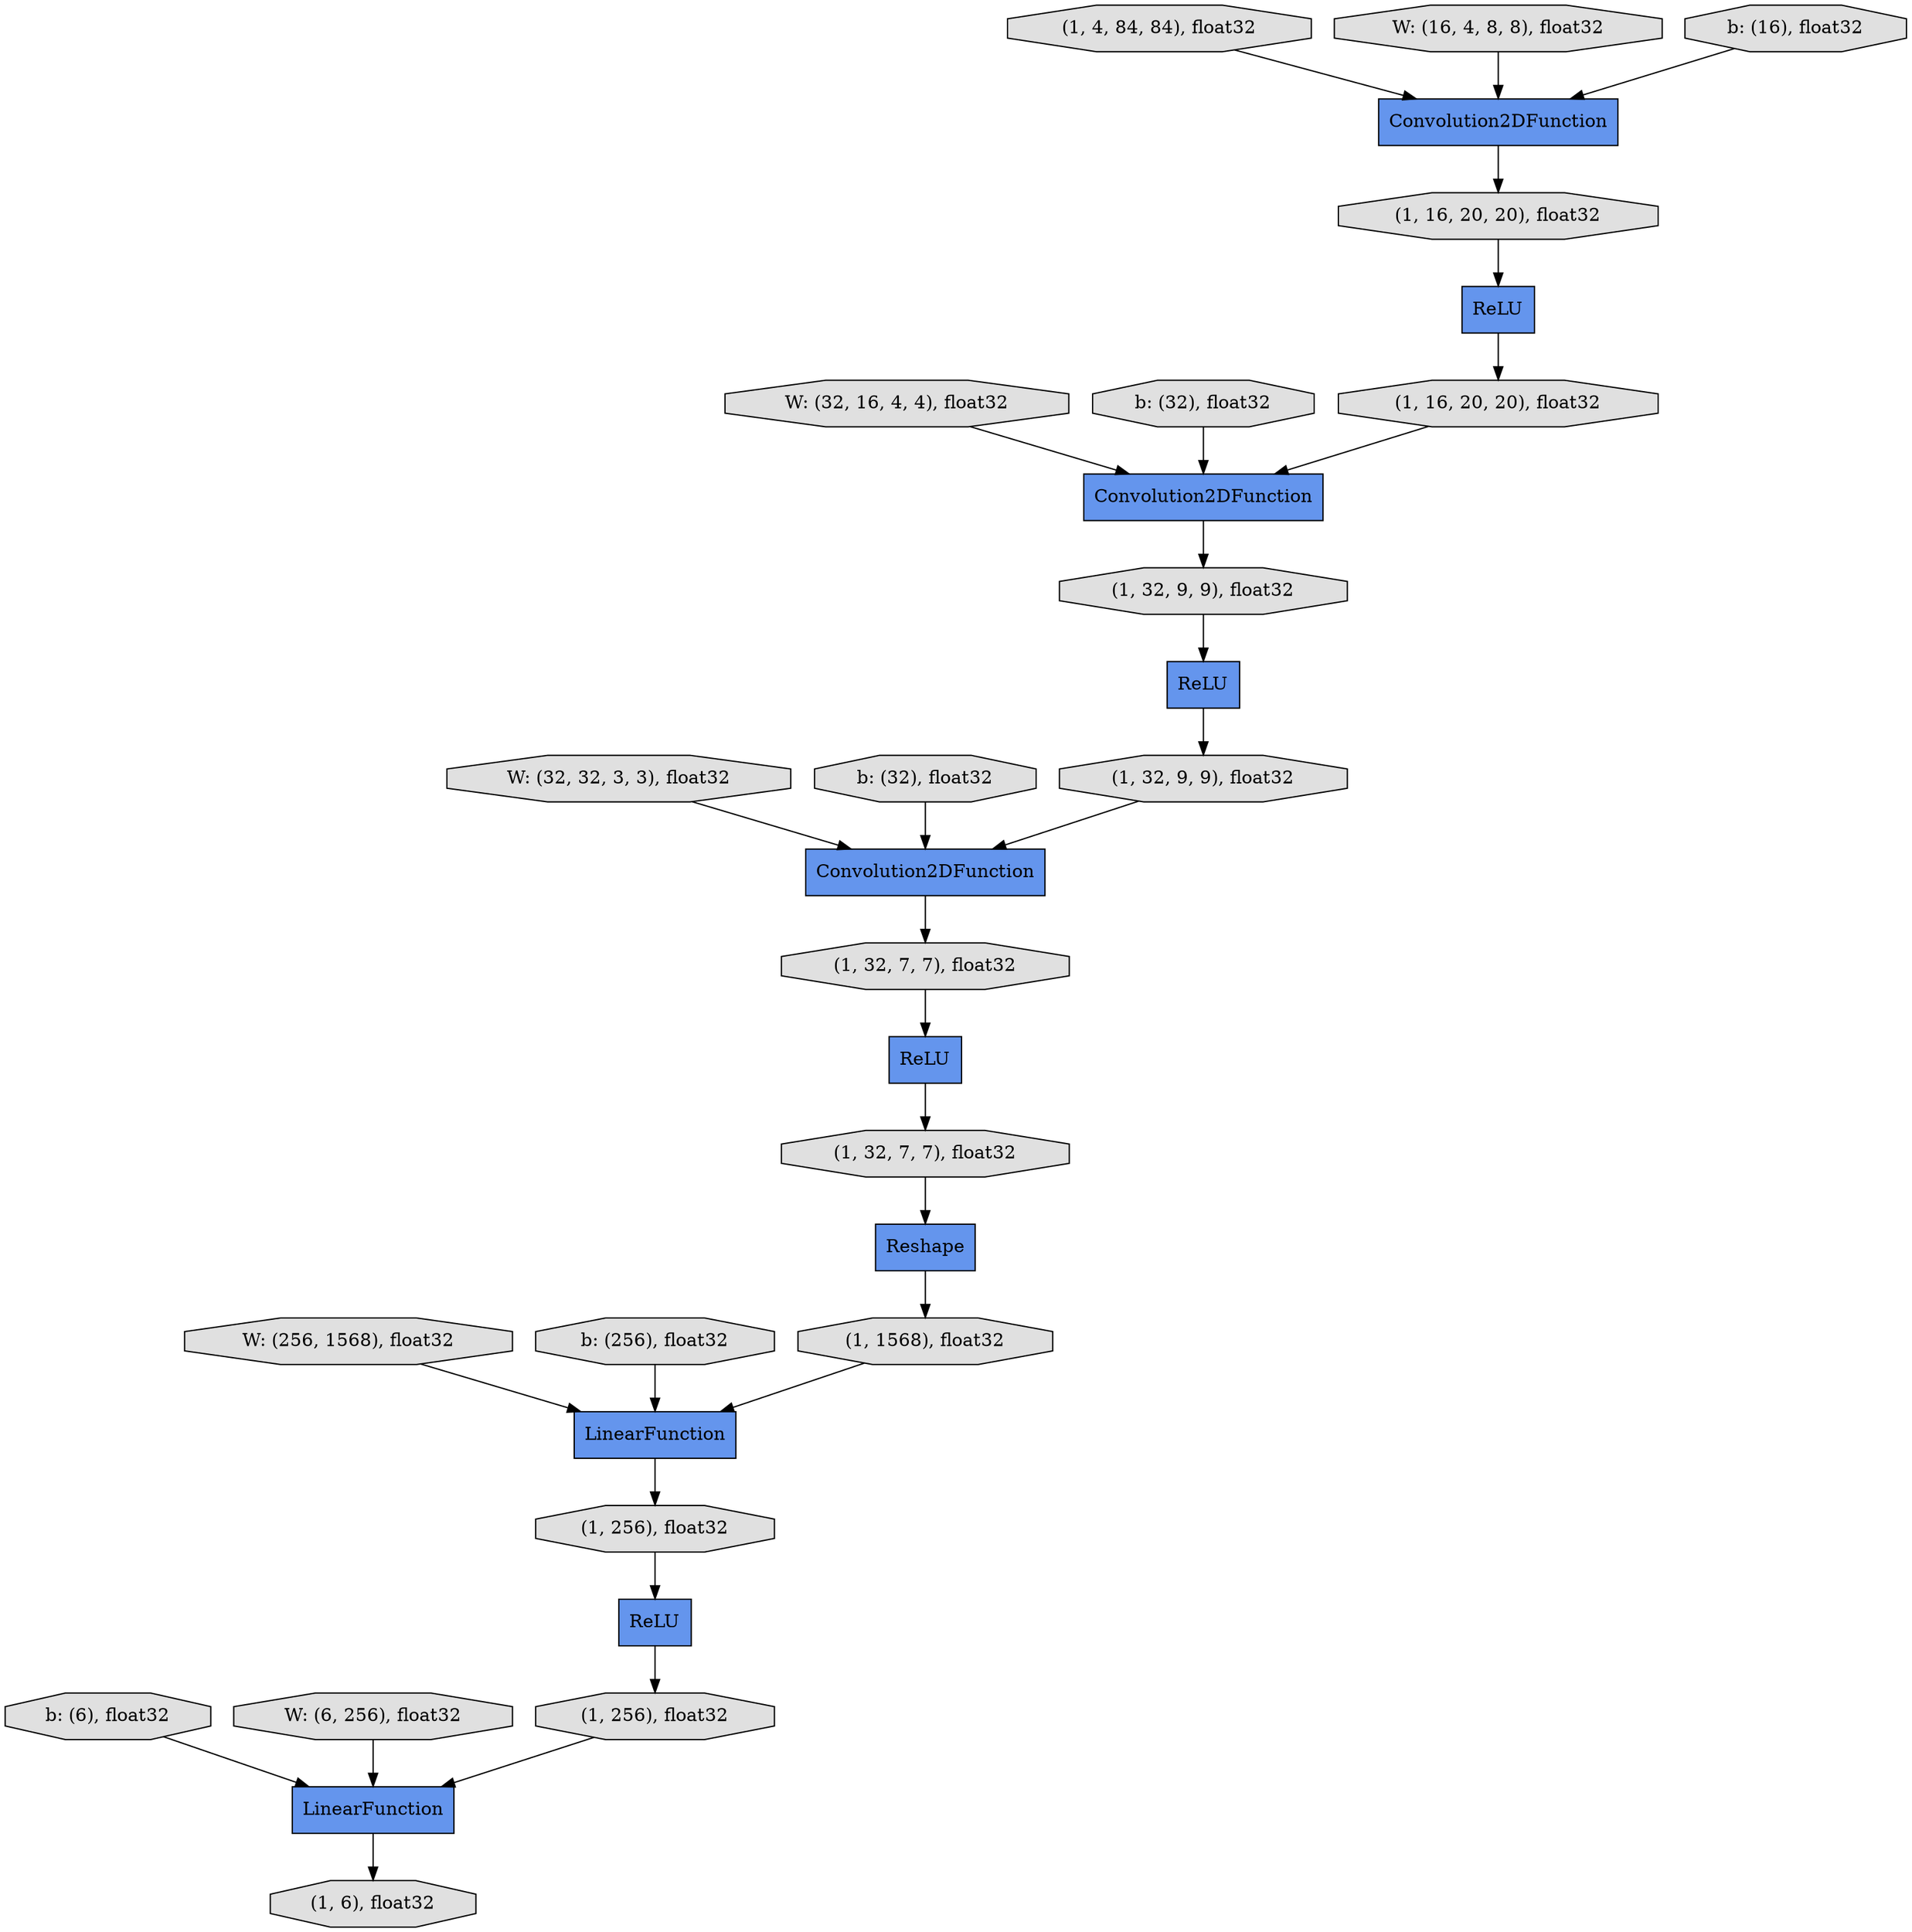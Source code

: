 digraph graphname{rankdir=TB;140092577269840 [label="(1, 1568), float32",shape="octagon",fillcolor="#E0E0E0",style="filled"];140092913322128 [label="W: (32, 16, 4, 4), float32",shape="octagon",fillcolor="#E0E0E0",style="filled"];140092577267920 [label="b: (6), float32",shape="octagon",fillcolor="#E0E0E0",style="filled"];140092577269968 [label="(1, 256), float32",shape="octagon",fillcolor="#E0E0E0",style="filled"];140092913232144 [label="b: (32), float32",shape="octagon",fillcolor="#E0E0E0",style="filled"];140092577270096 [label="(1, 256), float32",shape="octagon",fillcolor="#E0E0E0",style="filled"];140092577268176 [label="(1, 16, 20, 20), float32",shape="octagon",fillcolor="#E0E0E0",style="filled"];140092577268240 [label="LinearFunction",shape="record",fillcolor="#6495ED",style="filled"];140092913322576 [label="W: (32, 32, 3, 3), float32",shape="octagon",fillcolor="#E0E0E0",style="filled"];140092577268304 [label="(1, 4, 84, 84), float32",shape="octagon",fillcolor="#E0E0E0",style="filled"];140092577270416 [label="(1, 6), float32",shape="octagon",fillcolor="#E0E0E0",style="filled"];140092577268496 [label="ReLU",shape="record",fillcolor="#6495ED",style="filled"];140092577268560 [label="(1, 16, 20, 20), float32",shape="octagon",fillcolor="#E0E0E0",style="filled"];140092913322896 [label="b: (32), float32",shape="octagon",fillcolor="#E0E0E0",style="filled"];140092577268688 [label="LinearFunction",shape="record",fillcolor="#6495ED",style="filled"];140092577268752 [label="(1, 32, 9, 9), float32",shape="octagon",fillcolor="#E0E0E0",style="filled"];140092913323024 [label="Convolution2DFunction",shape="record",fillcolor="#6495ED",style="filled"];140092577268816 [label="Convolution2DFunction",shape="record",fillcolor="#6495ED",style="filled"];140092913321040 [label="ReLU",shape="record",fillcolor="#6495ED",style="filled"];140092913323216 [label="W: (256, 1568), float32",shape="octagon",fillcolor="#E0E0E0",style="filled"];140092577268944 [label="(1, 32, 9, 9), float32",shape="octagon",fillcolor="#E0E0E0",style="filled"];140092881767696 [label="Convolution2DFunction",shape="record",fillcolor="#6495ED",style="filled"];140092913323536 [label="b: (256), float32",shape="octagon",fillcolor="#E0E0E0",style="filled"];140092577269264 [label="(1, 32, 7, 7), float32",shape="octagon",fillcolor="#E0E0E0",style="filled"];140092913233424 [label="ReLU",shape="record",fillcolor="#6495ED",style="filled"];140092913321488 [label="W: (16, 4, 8, 8), float32",shape="octagon",fillcolor="#E0E0E0",style="filled"];140092577269328 [label="Reshape",shape="record",fillcolor="#6495ED",style="filled"];140092577269456 [label="(1, 32, 7, 7), float32",shape="octagon",fillcolor="#E0E0E0",style="filled"];140092913323856 [label="W: (6, 256), float32",shape="octagon",fillcolor="#E0E0E0",style="filled"];140092872576848 [label="ReLU",shape="record",fillcolor="#6495ED",style="filled"];140092913321808 [label="b: (16), float32",shape="octagon",fillcolor="#E0E0E0",style="filled"];140092577269328 -> 140092577269840;140092913322576 -> 140092577268816;140092577269264 -> 140092577268496;140092577268752 -> 140092913233424;140092577268240 -> 140092577270096;140092577268304 -> 140092913323024;140092913323856 -> 140092577268688;140092913323536 -> 140092577268240;140092913232144 -> 140092881767696;140092577268176 -> 140092913321040;140092913323216 -> 140092577268240;140092577268688 -> 140092577270416;140092913321808 -> 140092913323024;140092881767696 -> 140092577268752;140092577267920 -> 140092577268688;140092577269968 -> 140092577268688;140092577268496 -> 140092577269456;140092577268560 -> 140092881767696;140092913323024 -> 140092577268176;140092913321488 -> 140092913323024;140092577269840 -> 140092577268240;140092577270096 -> 140092872576848;140092913322896 -> 140092577268816;140092913233424 -> 140092577268944;140092577269456 -> 140092577269328;140092577268944 -> 140092577268816;140092913322128 -> 140092881767696;140092913321040 -> 140092577268560;140092577268816 -> 140092577269264;140092872576848 -> 140092577269968;}